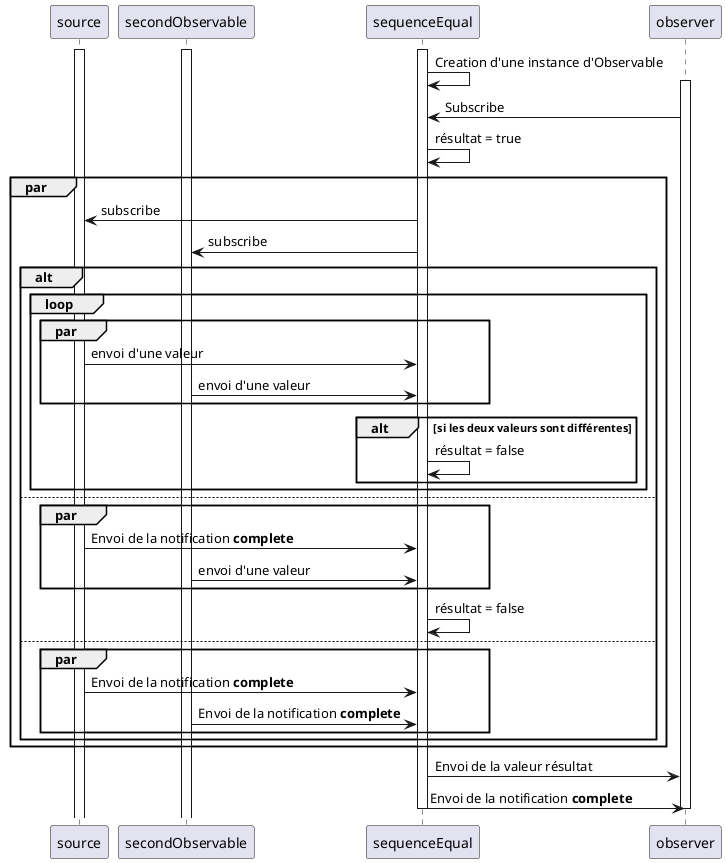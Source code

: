 @startuml
activate source
activate secondObservable
activate sequenceEqual
sequenceEqual -> sequenceEqual : Creation d'une instance d'Observable
activate observer
observer -> sequenceEqual : Subscribe
sequenceEqual -> sequenceEqual : résultat = true
par
  sequenceEqual -> source : subscribe
  sequenceEqual -> secondObservable : subscribe
  alt
    loop
      par
        source -> sequenceEqual : envoi d'une valeur
        secondObservable -> sequenceEqual : envoi d'une valeur
      end
      alt si les deux valeurs sont différentes
        sequenceEqual -> sequenceEqual : résultat = false
      end
    end
  else
    par
      source -> sequenceEqual : Envoi de la notification **complete**
      secondObservable -> sequenceEqual : envoi d'une valeur
    end
    sequenceEqual -> sequenceEqual : résultat = false
  else
    par
      source -> sequenceEqual : Envoi de la notification **complete**
      secondObservable -> sequenceEqual : Envoi de la notification **complete**
    end
  end
end

sequenceEqual -> observer : Envoi de la valeur résultat
sequenceEqual -> observer : Envoi de la notification **complete**
deactivate sequenceEqual
deactivate observer
@enduml
